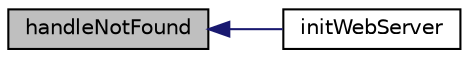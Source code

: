 digraph "handleNotFound"
{
  edge [fontname="Helvetica",fontsize="10",labelfontname="Helvetica",labelfontsize="10"];
  node [fontname="Helvetica",fontsize="10",shape=record];
  rankdir="LR";
  Node2 [label="handleNotFound",height=0.2,width=0.4,color="black", fillcolor="grey75", style="filled", fontcolor="black"];
  Node2 -> Node3 [dir="back",color="midnightblue",fontsize="10",style="solid",fontname="Helvetica"];
  Node3 [label="initWebServer",height=0.2,width=0.4,color="black", fillcolor="white", style="filled",URL="$_my_web_server_8h.html#ac1d1d30e5624bbbd10ee1c9101ff6b72"];
}

